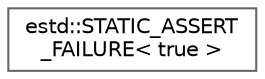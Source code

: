 digraph "Graphical Class Hierarchy"
{
 // LATEX_PDF_SIZE
  bgcolor="transparent";
  edge [fontname=Helvetica,fontsize=10,labelfontname=Helvetica,labelfontsize=10];
  node [fontname=Helvetica,fontsize=10,shape=box,height=0.2,width=0.4];
  rankdir="LR";
  Node0 [id="Node000000",label="estd::STATIC_ASSERT\l_FAILURE\< true \>",height=0.2,width=0.4,color="grey40", fillcolor="white", style="filled",URL="$d1/d96/structestd_1_1STATIC__ASSERT__FAILURE_3_01true_01_4.html",tooltip=" "];
}
